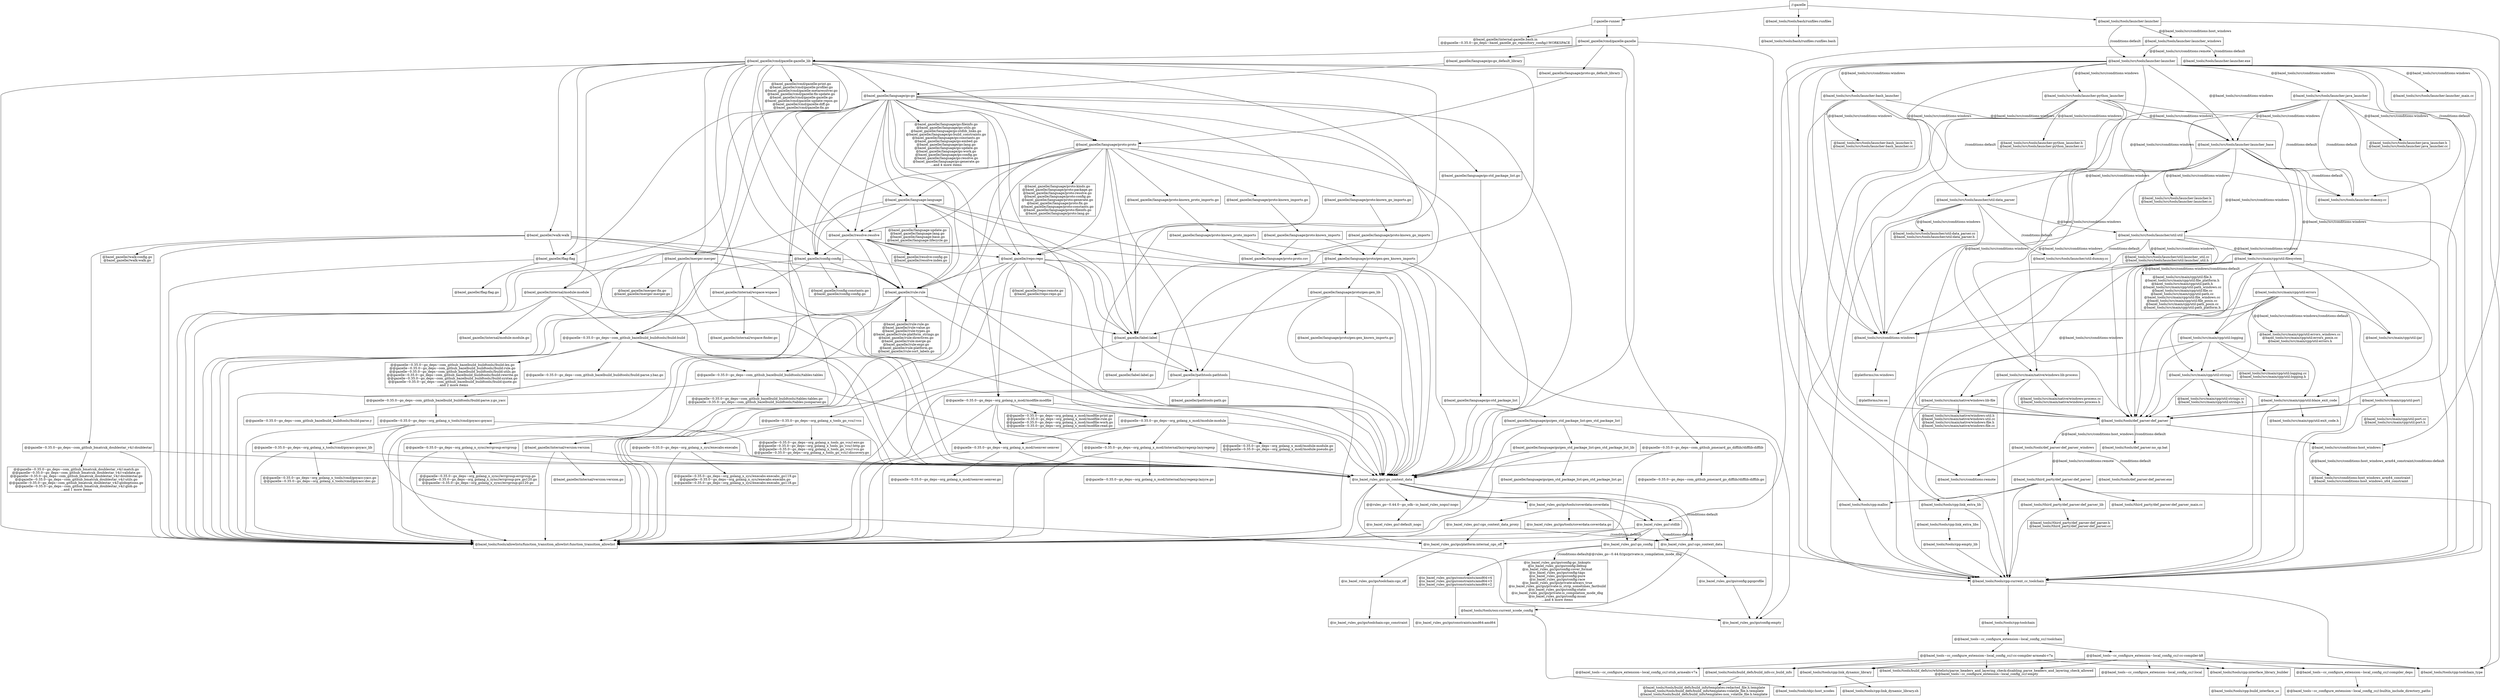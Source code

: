 digraph mygraph {
  node [shape=box];
  "//:gazelle"
  "//:gazelle" -> "//:gazelle-runner"
  "//:gazelle" -> "@bazel_tools//tools/bash/runfiles:runfiles"
  "//:gazelle" -> "@bazel_tools//tools/launcher:launcher"
  "@bazel_tools//tools/launcher:launcher"
  "@bazel_tools//tools/launcher:launcher" -> "@bazel_tools//tools/launcher:launcher_windows"
  [label="@@bazel_tools//src/conditions:host_windows"];
  "@bazel_tools//tools/launcher:launcher" -> "@bazel_tools//src/tools/launcher:launcher"
  [label="//conditions:default"];
  "@bazel_tools//tools/launcher:launcher" -> "@bazel_tools//src/conditions:host_windows"
  "@bazel_tools//tools/bash/runfiles:runfiles"
  "@bazel_tools//tools/bash/runfiles:runfiles" -> "@bazel_tools//tools/bash/runfiles:runfiles.bash"
  "@bazel_tools//tools/bash/runfiles:runfiles.bash"
  "//:gazelle-runner"
  "//:gazelle-runner" -> "@bazel_gazelle//internal:gazelle.bash.in\n@@gazelle~0.35.0~go_deps~bazel_gazelle_go_repository_config//:WORKSPACE"
  "//:gazelle-runner" -> "@bazel_gazelle//cmd/gazelle:gazelle"
  "@bazel_gazelle//cmd/gazelle:gazelle"
  "@bazel_gazelle//cmd/gazelle:gazelle" -> "@bazel_gazelle//cmd/gazelle:gazelle_lib"
  "@bazel_gazelle//cmd/gazelle:gazelle" -> "@bazel_gazelle//language/proto:go_default_library"
  "@bazel_gazelle//cmd/gazelle:gazelle" -> "@io_bazel_rules_go//:go_context_data"
  "@bazel_gazelle//cmd/gazelle:gazelle" -> "@bazel_gazelle//language/go:go_default_library"
  "@bazel_gazelle//cmd/gazelle:gazelle" -> "@io_bazel_rules_go//:stdlib"
  "@bazel_gazelle//language/proto:go_default_library"
  "@bazel_gazelle//language/proto:go_default_library" -> "@bazel_gazelle//language/proto:proto"
  "@bazel_tools//tools/launcher:launcher_windows"
  "@bazel_tools//tools/launcher:launcher_windows" -> "@bazel_tools//tools/launcher:launcher.exe"
  [label="//conditions:default"];
  "@bazel_tools//tools/launcher:launcher_windows" -> "@bazel_tools//src/conditions:remote"
  "@bazel_tools//tools/launcher:launcher_windows" -> "@bazel_tools//src/tools/launcher:launcher"
  [label="@@bazel_tools//src/conditions:remote"];
  "@bazel_tools//tools/launcher:launcher.exe"
  "@bazel_gazelle//language/go:go_default_library"
  "@bazel_gazelle//language/go:go_default_library" -> "@bazel_gazelle//language/go:go"
  "@bazel_gazelle//cmd/gazelle:gazelle_lib"
  "@bazel_gazelle//cmd/gazelle:gazelle_lib" -> "@bazel_gazelle//cmd/gazelle:print.go\n@bazel_gazelle//cmd/gazelle:profiler.go\n@bazel_gazelle//cmd/gazelle:metaresolver.go\n@bazel_gazelle//cmd/gazelle:fix-update.go\n@bazel_gazelle//cmd/gazelle:gazelle.go\n@bazel_gazelle//cmd/gazelle:update-repos.go\n@bazel_gazelle//cmd/gazelle:diff.go\n@bazel_gazelle//cmd/gazelle:fix.go"
  "@bazel_gazelle//cmd/gazelle:gazelle_lib" -> "@bazel_tools//tools/allowlists/function_transition_allowlist:function_transition_allowlist"
  "@bazel_gazelle//cmd/gazelle:gazelle_lib" -> "@io_bazel_rules_go//:go_context_data"
  "@bazel_gazelle//cmd/gazelle:gazelle_lib" -> "@@gazelle~0.35.0~go_deps~com_github_pmezard_go_difflib//difflib:difflib"
  "@bazel_gazelle//cmd/gazelle:gazelle_lib" -> "@bazel_gazelle//config:config"
  "@bazel_gazelle//cmd/gazelle:gazelle_lib" -> "@bazel_gazelle//walk:walk"
  "@bazel_gazelle//cmd/gazelle:gazelle_lib" -> "@bazel_gazelle//flag:flag"
  "@bazel_gazelle//cmd/gazelle:gazelle_lib" -> "@bazel_gazelle//rule:rule"
  "@bazel_gazelle//cmd/gazelle:gazelle_lib" -> "@bazel_gazelle//resolve:resolve"
  "@bazel_gazelle//cmd/gazelle:gazelle_lib" -> "@bazel_gazelle//repo:repo"
  "@bazel_gazelle//cmd/gazelle:gazelle_lib" -> "@bazel_gazelle//merger:merger"
  "@bazel_gazelle//cmd/gazelle:gazelle_lib" -> "@bazel_gazelle//language/proto:proto"
  "@bazel_gazelle//cmd/gazelle:gazelle_lib" -> "@bazel_gazelle//language/go:go"
  "@bazel_gazelle//cmd/gazelle:gazelle_lib" -> "@bazel_gazelle//language:language"
  "@bazel_gazelle//cmd/gazelle:gazelle_lib" -> "@bazel_gazelle//label:label"
  "@bazel_gazelle//cmd/gazelle:gazelle_lib" -> "@bazel_gazelle//internal/wspace:wspace"
  "@bazel_gazelle//cmd/gazelle:gazelle_lib" -> "@bazel_gazelle//internal/module:module"
  "@bazel_gazelle//language/go:go"
  "@bazel_gazelle//language/go:go" -> "@bazel_gazelle//language/go:fileinfo.go\n@bazel_gazelle//language/go:utils.go\n@bazel_gazelle//language/go:stdlib_links.go\n@bazel_gazelle//language/go:build_constraints.go\n@bazel_gazelle//language/go:constants.go\n@bazel_gazelle//language/go:embed.go\n@bazel_gazelle//language/go:lang.go\n@bazel_gazelle//language/go:update.go\n@bazel_gazelle//language/go:work.go\n@bazel_gazelle//language/go:config.go\n@bazel_gazelle//language/go:resolve.go\n@bazel_gazelle//language/go:generate.go\n...and 4 more items"
  "@bazel_gazelle//language/go:go" -> "@bazel_gazelle//language/go:std_package_list.go"
  "@bazel_gazelle//language/go:go" -> "@bazel_tools//tools/allowlists/function_transition_allowlist:function_transition_allowlist"
  "@bazel_gazelle//language/go:go" -> "@io_bazel_rules_go//:go_context_data"
  "@bazel_gazelle//language/go:go" -> "@@gazelle~0.35.0~go_deps~org_golang_x_sync//errgroup:errgroup"
  "@bazel_gazelle//language/go:go" -> "@@gazelle~0.35.0~go_deps~org_golang_x_mod//module:module"
  "@bazel_gazelle//language/go:go" -> "@@gazelle~0.35.0~go_deps~org_golang_x_mod//modfile:modfile"
  "@bazel_gazelle//language/go:go" -> "@@gazelle~0.35.0~go_deps~com_github_bazelbuild_buildtools//build:build"
  "@bazel_gazelle//language/go:go" -> "@bazel_gazelle//rule:rule"
  "@bazel_gazelle//language/go:go" -> "@bazel_gazelle//resolve:resolve"
  "@bazel_gazelle//language/go:go" -> "@bazel_gazelle//repo:repo"
  "@bazel_gazelle//language/go:go" -> "@bazel_gazelle//pathtools:pathtools"
  "@bazel_gazelle//language/go:go" -> "@bazel_gazelle//language/proto:proto"
  "@bazel_gazelle//language/go:go" -> "@bazel_gazelle//language:language"
  "@bazel_gazelle//language/go:go" -> "@bazel_gazelle//label:label"
  "@bazel_gazelle//language/go:go" -> "@bazel_gazelle//config:config"
  "@bazel_gazelle//language/go:go" -> "@bazel_gazelle//flag:flag"
  "@bazel_gazelle//language/go:go" -> "@bazel_gazelle//internal/module:module"
  "@bazel_gazelle//language/go:go" -> "@bazel_gazelle//internal/version:version"
  "@bazel_gazelle//internal/version:version"
  "@bazel_gazelle//internal/version:version" -> "@bazel_gazelle//internal/version:version.go"
  "@bazel_gazelle//internal/version:version" -> "@io_bazel_rules_go//:go_context_data"
  "@bazel_gazelle//internal/version:version" -> "@bazel_tools//tools/allowlists/function_transition_allowlist:function_transition_allowlist"
  "@bazel_gazelle//internal/version:version.go"
  "@bazel_gazelle//internal/module:module"
  "@bazel_gazelle//internal/module:module" -> "@bazel_gazelle//internal/module:module.go"
  "@bazel_gazelle//internal/module:module" -> "@bazel_tools//tools/allowlists/function_transition_allowlist:function_transition_allowlist"
  "@bazel_gazelle//internal/module:module" -> "@io_bazel_rules_go//:go_context_data"
  "@bazel_gazelle//internal/module:module" -> "@@gazelle~0.35.0~go_deps~com_github_bazelbuild_buildtools//build:build"
  "@bazel_gazelle//internal/module:module.go"
  "@@gazelle~0.35.0~go_deps~org_golang_x_sync//errgroup:errgroup"
  "@@gazelle~0.35.0~go_deps~org_golang_x_sync//errgroup:errgroup" -> "@@gazelle~0.35.0~go_deps~org_golang_x_sync//errgroup:errgroup.go\n@@gazelle~0.35.0~go_deps~org_golang_x_sync//errgroup:pre_go120.go\n@@gazelle~0.35.0~go_deps~org_golang_x_sync//errgroup:go120.go"
  "@@gazelle~0.35.0~go_deps~org_golang_x_sync//errgroup:errgroup" -> "@bazel_tools//tools/allowlists/function_transition_allowlist:function_transition_allowlist"
  "@@gazelle~0.35.0~go_deps~org_golang_x_sync//errgroup:errgroup" -> "@io_bazel_rules_go//:go_context_data"
  "@@gazelle~0.35.0~go_deps~org_golang_x_sync//errgroup:errgroup.go\n@@gazelle~0.35.0~go_deps~org_golang_x_sync//errgroup:pre_go120.go\n@@gazelle~0.35.0~go_deps~org_golang_x_sync//errgroup:go120.go"
  "@bazel_gazelle//language/go:std_package_list.go"
  "@bazel_gazelle//language/go:std_package_list.go" -> "@bazel_gazelle//language/go:std_package_list"
  "@bazel_gazelle//language/go:std_package_list"
  "@bazel_gazelle//language/go:std_package_list" -> "@bazel_gazelle//language/go/gen_std_package_list:gen_std_package_list"
  "@bazel_gazelle//language/go:std_package_list" -> "@io_bazel_rules_go//:go_context_data"
  "@bazel_gazelle//language/go/gen_std_package_list:gen_std_package_list"
  "@bazel_gazelle//language/go/gen_std_package_list:gen_std_package_list" -> "@bazel_gazelle//language/go/gen_std_package_list:gen_std_package_list_lib"
  "@bazel_gazelle//language/go/gen_std_package_list:gen_std_package_list" -> "@bazel_tools//tools/allowlists/function_transition_allowlist:function_transition_allowlist"
  "@bazel_gazelle//language/go/gen_std_package_list:gen_std_package_list" -> "@io_bazel_rules_go//:go_context_data"
  "@bazel_gazelle//language/go/gen_std_package_list:gen_std_package_list" -> "@io_bazel_rules_go//go/config:empty"
  "@bazel_gazelle//language/go/gen_std_package_list:gen_std_package_list_lib"
  "@bazel_gazelle//language/go/gen_std_package_list:gen_std_package_list_lib" -> "@bazel_gazelle//language/go/gen_std_package_list:gen_std_package_list.go"
  "@bazel_gazelle//language/go/gen_std_package_list:gen_std_package_list_lib" -> "@bazel_tools//tools/allowlists/function_transition_allowlist:function_transition_allowlist"
  "@bazel_gazelle//language/go/gen_std_package_list:gen_std_package_list_lib" -> "@io_bazel_rules_go//:go_context_data"
  "@bazel_gazelle//language/go/gen_std_package_list:gen_std_package_list.go"
  "@bazel_gazelle//language/go:fileinfo.go\n@bazel_gazelle//language/go:utils.go\n@bazel_gazelle//language/go:stdlib_links.go\n@bazel_gazelle//language/go:build_constraints.go\n@bazel_gazelle//language/go:constants.go\n@bazel_gazelle//language/go:embed.go\n@bazel_gazelle//language/go:lang.go\n@bazel_gazelle//language/go:update.go\n@bazel_gazelle//language/go:work.go\n@bazel_gazelle//language/go:config.go\n@bazel_gazelle//language/go:resolve.go\n@bazel_gazelle//language/go:generate.go\n...and 4 more items"
  "@bazel_gazelle//language/proto:proto"
  "@bazel_gazelle//language/proto:proto" -> "@bazel_gazelle//language/proto:kinds.go\n@bazel_gazelle//language/proto:package.go\n@bazel_gazelle//language/proto:resolve.go\n@bazel_gazelle//language/proto:config.go\n@bazel_gazelle//language/proto:generate.go\n@bazel_gazelle//language/proto:fix.go\n@bazel_gazelle//language/proto:constants.go\n@bazel_gazelle//language/proto:fileinfo.go\n@bazel_gazelle//language/proto:lang.go"
  "@bazel_gazelle//language/proto:proto" -> "@bazel_gazelle//language/proto:known_go_imports.go"
  "@bazel_gazelle//language/proto:proto" -> "@bazel_gazelle//language/proto:known_imports.go"
  "@bazel_gazelle//language/proto:proto" -> "@bazel_gazelle//language/proto:known_proto_imports.go"
  "@bazel_gazelle//language/proto:proto" -> "@bazel_tools//tools/allowlists/function_transition_allowlist:function_transition_allowlist"
  "@bazel_gazelle//language/proto:proto" -> "@io_bazel_rules_go//:go_context_data"
  "@bazel_gazelle//language/proto:proto" -> "@bazel_gazelle//rule:rule"
  "@bazel_gazelle//language/proto:proto" -> "@bazel_gazelle//resolve:resolve"
  "@bazel_gazelle//language/proto:proto" -> "@bazel_gazelle//repo:repo"
  "@bazel_gazelle//language/proto:proto" -> "@bazel_gazelle//pathtools:pathtools"
  "@bazel_gazelle//language/proto:proto" -> "@bazel_gazelle//language:language"
  "@bazel_gazelle//language/proto:proto" -> "@bazel_gazelle//label:label"
  "@bazel_gazelle//language/proto:proto" -> "@bazel_gazelle//config:config"
  "@bazel_gazelle//language:language"
  "@bazel_gazelle//language:language" -> "@bazel_gazelle//language:update.go\n@bazel_gazelle//language:lang.go\n@bazel_gazelle//language:base.go\n@bazel_gazelle//language:lifecycle.go"
  "@bazel_gazelle//language:language" -> "@bazel_tools//tools/allowlists/function_transition_allowlist:function_transition_allowlist"
  "@bazel_gazelle//language:language" -> "@io_bazel_rules_go//:go_context_data"
  "@bazel_gazelle//language:language" -> "@bazel_gazelle//rule:rule"
  "@bazel_gazelle//language:language" -> "@bazel_gazelle//resolve:resolve"
  "@bazel_gazelle//language:language" -> "@bazel_gazelle//repo:repo"
  "@bazel_gazelle//language:language" -> "@bazel_gazelle//label:label"
  "@bazel_gazelle//language:language" -> "@bazel_gazelle//config:config"
  "@bazel_gazelle//language:update.go\n@bazel_gazelle//language:lang.go\n@bazel_gazelle//language:base.go\n@bazel_gazelle//language:lifecycle.go"
  "@bazel_gazelle//language/proto:known_proto_imports.go"
  "@bazel_gazelle//language/proto:known_proto_imports.go" -> "@bazel_gazelle//language/proto:known_proto_imports"
  "@bazel_gazelle//language/proto:known_proto_imports"
  "@bazel_gazelle//language/proto:known_proto_imports" -> "@bazel_gazelle//language/proto:proto.csv"
  "@bazel_gazelle//language/proto:known_proto_imports" -> "@bazel_gazelle//language/proto/gen:gen_known_imports"
  "@bazel_gazelle//language/proto:known_imports.go"
  "@bazel_gazelle//language/proto:known_imports.go" -> "@bazel_gazelle//language/proto:known_imports"
  "@bazel_gazelle//language/proto:known_imports"
  "@bazel_gazelle//language/proto:known_imports" -> "@bazel_gazelle//language/proto:proto.csv"
  "@bazel_gazelle//language/proto:known_imports" -> "@bazel_gazelle//language/proto/gen:gen_known_imports"
  "@bazel_gazelle//language/proto:known_go_imports.go"
  "@bazel_gazelle//language/proto:known_go_imports.go" -> "@bazel_gazelle//language/proto:known_go_imports"
  "@bazel_gazelle//language/proto:known_go_imports"
  "@bazel_gazelle//language/proto:known_go_imports" -> "@bazel_gazelle//language/proto:proto.csv"
  "@bazel_gazelle//language/proto:known_go_imports" -> "@bazel_gazelle//language/proto/gen:gen_known_imports"
  "@bazel_gazelle//language/proto/gen:gen_known_imports"
  "@bazel_gazelle//language/proto/gen:gen_known_imports" -> "@bazel_gazelle//language/proto/gen:gen_lib"
  "@bazel_gazelle//language/proto/gen:gen_known_imports" -> "@bazel_tools//tools/allowlists/function_transition_allowlist:function_transition_allowlist"
  "@bazel_gazelle//language/proto/gen:gen_known_imports" -> "@io_bazel_rules_go//:go_context_data"
  "@bazel_gazelle//language/proto/gen:gen_known_imports" -> "@io_bazel_rules_go//go/config:empty"
  "@bazel_gazelle//language/proto/gen:gen_lib"
  "@bazel_gazelle//language/proto/gen:gen_lib" -> "@bazel_gazelle//language/proto/gen:gen_known_imports.go"
  "@bazel_gazelle//language/proto/gen:gen_lib" -> "@bazel_tools//tools/allowlists/function_transition_allowlist:function_transition_allowlist"
  "@bazel_gazelle//language/proto/gen:gen_lib" -> "@io_bazel_rules_go//:go_context_data"
  "@bazel_gazelle//language/proto/gen:gen_lib" -> "@bazel_gazelle//label:label"
  "@bazel_gazelle//language/proto/gen:gen_known_imports.go"
  "@bazel_gazelle//language/proto:proto.csv"
  "@bazel_gazelle//language/proto:kinds.go\n@bazel_gazelle//language/proto:package.go\n@bazel_gazelle//language/proto:resolve.go\n@bazel_gazelle//language/proto:config.go\n@bazel_gazelle//language/proto:generate.go\n@bazel_gazelle//language/proto:fix.go\n@bazel_gazelle//language/proto:constants.go\n@bazel_gazelle//language/proto:fileinfo.go\n@bazel_gazelle//language/proto:lang.go"
  "@bazel_gazelle//merger:merger"
  "@bazel_gazelle//merger:merger" -> "@bazel_gazelle//merger:fix.go\n@bazel_gazelle//merger:merger.go"
  "@bazel_gazelle//merger:merger" -> "@bazel_tools//tools/allowlists/function_transition_allowlist:function_transition_allowlist"
  "@bazel_gazelle//merger:merger" -> "@io_bazel_rules_go//:go_context_data"
  "@bazel_gazelle//merger:merger" -> "@@gazelle~0.35.0~go_deps~com_github_bazelbuild_buildtools//build:build"
  "@bazel_gazelle//merger:merger" -> "@bazel_gazelle//rule:rule"
  "@bazel_gazelle//merger:fix.go\n@bazel_gazelle//merger:merger.go"
  "@bazel_gazelle//resolve:resolve"
  "@bazel_gazelle//resolve:resolve" -> "@bazel_gazelle//resolve:config.go\n@bazel_gazelle//resolve:index.go"
  "@bazel_gazelle//resolve:resolve" -> "@bazel_tools//tools/allowlists/function_transition_allowlist:function_transition_allowlist"
  "@bazel_gazelle//resolve:resolve" -> "@io_bazel_rules_go//:go_context_data"
  "@bazel_gazelle//resolve:resolve" -> "@bazel_gazelle//rule:rule"
  "@bazel_gazelle//resolve:resolve" -> "@bazel_gazelle//repo:repo"
  "@bazel_gazelle//resolve:resolve" -> "@bazel_gazelle//label:label"
  "@bazel_gazelle//resolve:resolve" -> "@bazel_gazelle//config:config"
  "@bazel_gazelle//resolve:config.go\n@bazel_gazelle//resolve:index.go"
  "@bazel_gazelle//walk:walk"
  "@bazel_gazelle//walk:walk" -> "@bazel_gazelle//walk:config.go\n@bazel_gazelle//walk:walk.go"
  "@bazel_gazelle//walk:walk" -> "@bazel_tools//tools/allowlists/function_transition_allowlist:function_transition_allowlist"
  "@bazel_gazelle//walk:walk" -> "@io_bazel_rules_go//:go_context_data"
  "@bazel_gazelle//walk:walk" -> "@@gazelle~0.35.0~go_deps~com_github_bmatcuk_doublestar_v4//:doublestar"
  "@bazel_gazelle//walk:walk" -> "@bazel_gazelle//rule:rule"
  "@bazel_gazelle//walk:walk" -> "@bazel_gazelle//flag:flag"
  "@bazel_gazelle//walk:walk" -> "@bazel_gazelle//config:config"
  "@@gazelle~0.35.0~go_deps~com_github_bmatcuk_doublestar_v4//:doublestar"
  "@@gazelle~0.35.0~go_deps~com_github_bmatcuk_doublestar_v4//:doublestar" -> "@@gazelle~0.35.0~go_deps~com_github_bmatcuk_doublestar_v4//:match.go\n@@gazelle~0.35.0~go_deps~com_github_bmatcuk_doublestar_v4//:validate.go\n@@gazelle~0.35.0~go_deps~com_github_bmatcuk_doublestar_v4//:doublestar.go\n@@gazelle~0.35.0~go_deps~com_github_bmatcuk_doublestar_v4//:utils.go\n@@gazelle~0.35.0~go_deps~com_github_bmatcuk_doublestar_v4//:globoptions.go\n@@gazelle~0.35.0~go_deps~com_github_bmatcuk_doublestar_v4//:glob.go\n...and 1 more items"
  "@@gazelle~0.35.0~go_deps~com_github_bmatcuk_doublestar_v4//:doublestar" -> "@io_bazel_rules_go//:go_context_data"
  "@@gazelle~0.35.0~go_deps~com_github_bmatcuk_doublestar_v4//:doublestar" -> "@bazel_tools//tools/allowlists/function_transition_allowlist:function_transition_allowlist"
  "@bazel_gazelle//walk:config.go\n@bazel_gazelle//walk:walk.go"
  "@bazel_gazelle//config:config"
  "@bazel_gazelle//config:config" -> "@bazel_gazelle//config:constants.go\n@bazel_gazelle//config:config.go"
  "@bazel_gazelle//config:config" -> "@bazel_tools//tools/allowlists/function_transition_allowlist:function_transition_allowlist"
  "@bazel_gazelle//config:config" -> "@io_bazel_rules_go//:go_context_data"
  "@bazel_gazelle//config:config" -> "@bazel_gazelle//rule:rule"
  "@bazel_gazelle//config:config" -> "@bazel_gazelle//internal/wspace:wspace"
  "@bazel_gazelle//internal/wspace:wspace"
  "@bazel_gazelle//internal/wspace:wspace" -> "@bazel_gazelle//internal/wspace:finder.go"
  "@bazel_gazelle//internal/wspace:wspace" -> "@bazel_tools//tools/allowlists/function_transition_allowlist:function_transition_allowlist"
  "@bazel_gazelle//internal/wspace:wspace" -> "@io_bazel_rules_go//:go_context_data"
  "@bazel_gazelle//internal/wspace:finder.go"
  "@bazel_gazelle//config:constants.go\n@bazel_gazelle//config:config.go"
  "@@gazelle~0.35.0~go_deps~com_github_pmezard_go_difflib//difflib:difflib"
  "@@gazelle~0.35.0~go_deps~com_github_pmezard_go_difflib//difflib:difflib" -> "@@gazelle~0.35.0~go_deps~com_github_pmezard_go_difflib//difflib:difflib.go"
  "@@gazelle~0.35.0~go_deps~com_github_pmezard_go_difflib//difflib:difflib" -> "@bazel_tools//tools/allowlists/function_transition_allowlist:function_transition_allowlist"
  "@@gazelle~0.35.0~go_deps~com_github_pmezard_go_difflib//difflib:difflib" -> "@io_bazel_rules_go//:go_context_data"
  "@@gazelle~0.35.0~go_deps~com_github_pmezard_go_difflib//difflib:difflib.go"
  "@bazel_gazelle//cmd/gazelle:print.go\n@bazel_gazelle//cmd/gazelle:profiler.go\n@bazel_gazelle//cmd/gazelle:metaresolver.go\n@bazel_gazelle//cmd/gazelle:fix-update.go\n@bazel_gazelle//cmd/gazelle:gazelle.go\n@bazel_gazelle//cmd/gazelle:update-repos.go\n@bazel_gazelle//cmd/gazelle:diff.go\n@bazel_gazelle//cmd/gazelle:fix.go"
  "@@gazelle~0.35.0~go_deps~com_github_bmatcuk_doublestar_v4//:match.go\n@@gazelle~0.35.0~go_deps~com_github_bmatcuk_doublestar_v4//:validate.go\n@@gazelle~0.35.0~go_deps~com_github_bmatcuk_doublestar_v4//:doublestar.go\n@@gazelle~0.35.0~go_deps~com_github_bmatcuk_doublestar_v4//:utils.go\n@@gazelle~0.35.0~go_deps~com_github_bmatcuk_doublestar_v4//:globoptions.go\n@@gazelle~0.35.0~go_deps~com_github_bmatcuk_doublestar_v4//:glob.go\n...and 1 more items"
  "@bazel_gazelle//repo:repo"
  "@bazel_gazelle//repo:repo" -> "@bazel_gazelle//repo:remote.go\n@bazel_gazelle//repo:repo.go"
  "@bazel_gazelle//repo:repo" -> "@bazel_tools//tools/allowlists/function_transition_allowlist:function_transition_allowlist"
  "@bazel_gazelle//repo:repo" -> "@io_bazel_rules_go//:go_context_data"
  "@bazel_gazelle//repo:repo" -> "@@gazelle~0.35.0~go_deps~org_golang_x_tools_go_vcs//:vcs"
  "@bazel_gazelle//repo:repo" -> "@@gazelle~0.35.0~go_deps~org_golang_x_mod//modfile:modfile"
  "@bazel_gazelle//repo:repo" -> "@bazel_gazelle//rule:rule"
  "@bazel_gazelle//repo:repo" -> "@bazel_gazelle//pathtools:pathtools"
  "@bazel_gazelle//repo:repo" -> "@bazel_gazelle//label:label"
  "@bazel_gazelle//rule:rule"
  "@bazel_gazelle//rule:rule" -> "@bazel_gazelle//rule:rule.go\n@bazel_gazelle//rule:value.go\n@bazel_gazelle//rule:types.go\n@bazel_gazelle//rule:platform_strings.go\n@bazel_gazelle//rule:directives.go\n@bazel_gazelle//rule:merge.go\n@bazel_gazelle//rule:expr.go\n@bazel_gazelle//rule:platform.go\n@bazel_gazelle//rule:sort_labels.go"
  "@bazel_gazelle//rule:rule" -> "@bazel_tools//tools/allowlists/function_transition_allowlist:function_transition_allowlist"
  "@bazel_gazelle//rule:rule" -> "@io_bazel_rules_go//:go_context_data"
  "@bazel_gazelle//rule:rule" -> "@@gazelle~0.35.0~go_deps~com_github_bazelbuild_buildtools//tables:tables"
  "@bazel_gazelle//rule:rule" -> "@@gazelle~0.35.0~go_deps~com_github_bazelbuild_buildtools//build:build"
  "@bazel_gazelle//rule:rule" -> "@bazel_gazelle//label:label"
  "@bazel_gazelle//label:label"
  "@bazel_gazelle//label:label" -> "@bazel_gazelle//label:label.go"
  "@bazel_gazelle//label:label" -> "@bazel_tools//tools/allowlists/function_transition_allowlist:function_transition_allowlist"
  "@bazel_gazelle//label:label" -> "@io_bazel_rules_go//:go_context_data"
  "@bazel_gazelle//label:label" -> "@bazel_gazelle//pathtools:pathtools"
  "@bazel_gazelle//pathtools:pathtools"
  "@bazel_gazelle//pathtools:pathtools" -> "@bazel_gazelle//pathtools:path.go"
  "@bazel_gazelle//pathtools:pathtools" -> "@bazel_tools//tools/allowlists/function_transition_allowlist:function_transition_allowlist"
  "@bazel_gazelle//pathtools:pathtools" -> "@io_bazel_rules_go//:go_context_data"
  "@bazel_gazelle//pathtools:path.go"
  "@bazel_gazelle//label:label.go"
  "@@gazelle~0.35.0~go_deps~com_github_bazelbuild_buildtools//build:build"
  "@@gazelle~0.35.0~go_deps~com_github_bazelbuild_buildtools//build:build" -> "@@gazelle~0.35.0~go_deps~com_github_bazelbuild_buildtools//build:lex.go\n@@gazelle~0.35.0~go_deps~com_github_bazelbuild_buildtools//build:rule.go\n@@gazelle~0.35.0~go_deps~com_github_bazelbuild_buildtools//build:utils.go\n@@gazelle~0.35.0~go_deps~com_github_bazelbuild_buildtools//build:rewrite.go\n@@gazelle~0.35.0~go_deps~com_github_bazelbuild_buildtools//build:syntax.go\n@@gazelle~0.35.0~go_deps~com_github_bazelbuild_buildtools//build:quote.go\n...and 2 more items"
  "@@gazelle~0.35.0~go_deps~com_github_bazelbuild_buildtools//build:build" -> "@@gazelle~0.35.0~go_deps~com_github_bazelbuild_buildtools//build:parse.y.baz.go"
  "@@gazelle~0.35.0~go_deps~com_github_bazelbuild_buildtools//build:build" -> "@bazel_tools//tools/allowlists/function_transition_allowlist:function_transition_allowlist"
  "@@gazelle~0.35.0~go_deps~com_github_bazelbuild_buildtools//build:build" -> "@io_bazel_rules_go//:go_context_data"
  "@@gazelle~0.35.0~go_deps~com_github_bazelbuild_buildtools//build:build" -> "@@gazelle~0.35.0~go_deps~com_github_bazelbuild_buildtools//tables:tables"
  "@@gazelle~0.35.0~go_deps~com_github_bazelbuild_buildtools//build:parse.y.baz.go"
  "@@gazelle~0.35.0~go_deps~com_github_bazelbuild_buildtools//build:parse.y.baz.go" -> "@@gazelle~0.35.0~go_deps~com_github_bazelbuild_buildtools//build:parse.y.go_yacc"
  "@@gazelle~0.35.0~go_deps~com_github_bazelbuild_buildtools//build:parse.y.go_yacc"
  "@@gazelle~0.35.0~go_deps~com_github_bazelbuild_buildtools//build:parse.y.go_yacc" -> "@@gazelle~0.35.0~go_deps~com_github_bazelbuild_buildtools//build:parse.y"
  "@@gazelle~0.35.0~go_deps~com_github_bazelbuild_buildtools//build:parse.y.go_yacc" -> "@@gazelle~0.35.0~go_deps~org_golang_x_tools//cmd/goyacc:goyacc"
  "@@gazelle~0.35.0~go_deps~org_golang_x_tools//cmd/goyacc:goyacc"
  "@@gazelle~0.35.0~go_deps~org_golang_x_tools//cmd/goyacc:goyacc" -> "@@gazelle~0.35.0~go_deps~org_golang_x_tools//cmd/goyacc:goyacc_lib"
  "@@gazelle~0.35.0~go_deps~org_golang_x_tools//cmd/goyacc:goyacc" -> "@bazel_tools//tools/allowlists/function_transition_allowlist:function_transition_allowlist"
  "@@gazelle~0.35.0~go_deps~org_golang_x_tools//cmd/goyacc:goyacc" -> "@io_bazel_rules_go//:go_context_data"
  "@@gazelle~0.35.0~go_deps~org_golang_x_tools//cmd/goyacc:goyacc" -> "@io_bazel_rules_go//go/config:empty"
  "@@gazelle~0.35.0~go_deps~org_golang_x_tools//cmd/goyacc:goyacc_lib"
  "@@gazelle~0.35.0~go_deps~org_golang_x_tools//cmd/goyacc:goyacc_lib" -> "@@gazelle~0.35.0~go_deps~org_golang_x_tools//cmd/goyacc:yacc.go\n@@gazelle~0.35.0~go_deps~org_golang_x_tools//cmd/goyacc:doc.go"
  "@@gazelle~0.35.0~go_deps~org_golang_x_tools//cmd/goyacc:goyacc_lib" -> "@bazel_tools//tools/allowlists/function_transition_allowlist:function_transition_allowlist"
  "@@gazelle~0.35.0~go_deps~org_golang_x_tools//cmd/goyacc:goyacc_lib" -> "@io_bazel_rules_go//:go_context_data"
  "@@gazelle~0.35.0~go_deps~org_golang_x_tools//cmd/goyacc:yacc.go\n@@gazelle~0.35.0~go_deps~org_golang_x_tools//cmd/goyacc:doc.go"
  "@@gazelle~0.35.0~go_deps~com_github_bazelbuild_buildtools//build:lex.go\n@@gazelle~0.35.0~go_deps~com_github_bazelbuild_buildtools//build:rule.go\n@@gazelle~0.35.0~go_deps~com_github_bazelbuild_buildtools//build:utils.go\n@@gazelle~0.35.0~go_deps~com_github_bazelbuild_buildtools//build:rewrite.go\n@@gazelle~0.35.0~go_deps~com_github_bazelbuild_buildtools//build:syntax.go\n@@gazelle~0.35.0~go_deps~com_github_bazelbuild_buildtools//build:quote.go\n...and 2 more items"
  "@@gazelle~0.35.0~go_deps~com_github_bazelbuild_buildtools//tables:tables"
  "@@gazelle~0.35.0~go_deps~com_github_bazelbuild_buildtools//tables:tables" -> "@@gazelle~0.35.0~go_deps~com_github_bazelbuild_buildtools//tables:tables.go\n@@gazelle~0.35.0~go_deps~com_github_bazelbuild_buildtools//tables:jsonparser.go"
  "@@gazelle~0.35.0~go_deps~com_github_bazelbuild_buildtools//tables:tables" -> "@bazel_tools//tools/allowlists/function_transition_allowlist:function_transition_allowlist"
  "@@gazelle~0.35.0~go_deps~com_github_bazelbuild_buildtools//tables:tables" -> "@io_bazel_rules_go//:go_context_data"
  "@@gazelle~0.35.0~go_deps~com_github_bazelbuild_buildtools//tables:tables.go\n@@gazelle~0.35.0~go_deps~com_github_bazelbuild_buildtools//tables:jsonparser.go"
  "@bazel_gazelle//rule:rule.go\n@bazel_gazelle//rule:value.go\n@bazel_gazelle//rule:types.go\n@bazel_gazelle//rule:platform_strings.go\n@bazel_gazelle//rule:directives.go\n@bazel_gazelle//rule:merge.go\n@bazel_gazelle//rule:expr.go\n@bazel_gazelle//rule:platform.go\n@bazel_gazelle//rule:sort_labels.go"
  "@@gazelle~0.35.0~go_deps~org_golang_x_mod//modfile:modfile"
  "@@gazelle~0.35.0~go_deps~org_golang_x_mod//modfile:modfile" -> "@@gazelle~0.35.0~go_deps~org_golang_x_mod//modfile:print.go\n@@gazelle~0.35.0~go_deps~org_golang_x_mod//modfile:rule.go\n@@gazelle~0.35.0~go_deps~org_golang_x_mod//modfile:work.go\n@@gazelle~0.35.0~go_deps~org_golang_x_mod//modfile:read.go"
  "@@gazelle~0.35.0~go_deps~org_golang_x_mod//modfile:modfile" -> "@bazel_tools//tools/allowlists/function_transition_allowlist:function_transition_allowlist"
  "@@gazelle~0.35.0~go_deps~org_golang_x_mod//modfile:modfile" -> "@io_bazel_rules_go//:go_context_data"
  "@@gazelle~0.35.0~go_deps~org_golang_x_mod//modfile:modfile" -> "@@gazelle~0.35.0~go_deps~org_golang_x_mod//semver:semver"
  "@@gazelle~0.35.0~go_deps~org_golang_x_mod//modfile:modfile" -> "@@gazelle~0.35.0~go_deps~org_golang_x_mod//module:module"
  "@@gazelle~0.35.0~go_deps~org_golang_x_mod//modfile:modfile" -> "@@gazelle~0.35.0~go_deps~org_golang_x_mod//internal/lazyregexp:lazyregexp"
  "@@gazelle~0.35.0~go_deps~org_golang_x_mod//module:module"
  "@@gazelle~0.35.0~go_deps~org_golang_x_mod//module:module" -> "@@gazelle~0.35.0~go_deps~org_golang_x_mod//module:module.go\n@@gazelle~0.35.0~go_deps~org_golang_x_mod//module:pseudo.go"
  "@@gazelle~0.35.0~go_deps~org_golang_x_mod//module:module" -> "@bazel_tools//tools/allowlists/function_transition_allowlist:function_transition_allowlist"
  "@@gazelle~0.35.0~go_deps~org_golang_x_mod//module:module" -> "@io_bazel_rules_go//:go_context_data"
  "@@gazelle~0.35.0~go_deps~org_golang_x_mod//module:module" -> "@@gazelle~0.35.0~go_deps~org_golang_x_mod//semver:semver"
  "@@gazelle~0.35.0~go_deps~org_golang_x_mod//module:module" -> "@@gazelle~0.35.0~go_deps~org_golang_x_mod//internal/lazyregexp:lazyregexp"
  "@@gazelle~0.35.0~go_deps~org_golang_x_mod//internal/lazyregexp:lazyregexp"
  "@@gazelle~0.35.0~go_deps~org_golang_x_mod//internal/lazyregexp:lazyregexp" -> "@@gazelle~0.35.0~go_deps~org_golang_x_mod//internal/lazyregexp:lazyre.go"
  "@@gazelle~0.35.0~go_deps~org_golang_x_mod//internal/lazyregexp:lazyregexp" -> "@bazel_tools//tools/allowlists/function_transition_allowlist:function_transition_allowlist"
  "@@gazelle~0.35.0~go_deps~org_golang_x_mod//internal/lazyregexp:lazyregexp" -> "@io_bazel_rules_go//:go_context_data"
  "@@gazelle~0.35.0~go_deps~org_golang_x_mod//internal/lazyregexp:lazyre.go"
  "@@gazelle~0.35.0~go_deps~org_golang_x_mod//module:module.go\n@@gazelle~0.35.0~go_deps~org_golang_x_mod//module:pseudo.go"
  "@@gazelle~0.35.0~go_deps~org_golang_x_mod//semver:semver"
  "@@gazelle~0.35.0~go_deps~org_golang_x_mod//semver:semver" -> "@@gazelle~0.35.0~go_deps~org_golang_x_mod//semver:semver.go"
  "@@gazelle~0.35.0~go_deps~org_golang_x_mod//semver:semver" -> "@bazel_tools//tools/allowlists/function_transition_allowlist:function_transition_allowlist"
  "@@gazelle~0.35.0~go_deps~org_golang_x_mod//semver:semver" -> "@io_bazel_rules_go//:go_context_data"
  "@@gazelle~0.35.0~go_deps~org_golang_x_mod//semver:semver.go"
  "@@gazelle~0.35.0~go_deps~org_golang_x_mod//modfile:print.go\n@@gazelle~0.35.0~go_deps~org_golang_x_mod//modfile:rule.go\n@@gazelle~0.35.0~go_deps~org_golang_x_mod//modfile:work.go\n@@gazelle~0.35.0~go_deps~org_golang_x_mod//modfile:read.go"
  "@@gazelle~0.35.0~go_deps~org_golang_x_tools_go_vcs//:vcs"
  "@@gazelle~0.35.0~go_deps~org_golang_x_tools_go_vcs//:vcs" -> "@@gazelle~0.35.0~go_deps~org_golang_x_tools_go_vcs//:env.go\n@@gazelle~0.35.0~go_deps~org_golang_x_tools_go_vcs//:http.go\n@@gazelle~0.35.0~go_deps~org_golang_x_tools_go_vcs//:vcs.go\n@@gazelle~0.35.0~go_deps~org_golang_x_tools_go_vcs//:discovery.go"
  "@@gazelle~0.35.0~go_deps~org_golang_x_tools_go_vcs//:vcs" -> "@io_bazel_rules_go//:go_context_data"
  "@@gazelle~0.35.0~go_deps~org_golang_x_tools_go_vcs//:vcs" -> "@bazel_tools//tools/allowlists/function_transition_allowlist:function_transition_allowlist"
  "@@gazelle~0.35.0~go_deps~org_golang_x_tools_go_vcs//:vcs" -> "@@gazelle~0.35.0~go_deps~org_golang_x_sys//execabs:execabs"
  "@@gazelle~0.35.0~go_deps~org_golang_x_sys//execabs:execabs"
  "@@gazelle~0.35.0~go_deps~org_golang_x_sys//execabs:execabs" -> "@@gazelle~0.35.0~go_deps~org_golang_x_sys//execabs:execabs_go119.go\n@@gazelle~0.35.0~go_deps~org_golang_x_sys//execabs:execabs.go\n@@gazelle~0.35.0~go_deps~org_golang_x_sys//execabs:execabs_go118.go"
  "@@gazelle~0.35.0~go_deps~org_golang_x_sys//execabs:execabs" -> "@bazel_tools//tools/allowlists/function_transition_allowlist:function_transition_allowlist"
  "@@gazelle~0.35.0~go_deps~org_golang_x_sys//execabs:execabs" -> "@io_bazel_rules_go//:go_context_data"
  "@@gazelle~0.35.0~go_deps~org_golang_x_sys//execabs:execabs_go119.go\n@@gazelle~0.35.0~go_deps~org_golang_x_sys//execabs:execabs.go\n@@gazelle~0.35.0~go_deps~org_golang_x_sys//execabs:execabs_go118.go"
  "@@gazelle~0.35.0~go_deps~org_golang_x_tools_go_vcs//:env.go\n@@gazelle~0.35.0~go_deps~org_golang_x_tools_go_vcs//:http.go\n@@gazelle~0.35.0~go_deps~org_golang_x_tools_go_vcs//:vcs.go\n@@gazelle~0.35.0~go_deps~org_golang_x_tools_go_vcs//:discovery.go"
  "@bazel_gazelle//repo:remote.go\n@bazel_gazelle//repo:repo.go"
  "@bazel_gazelle//internal:gazelle.bash.in\n@@gazelle~0.35.0~go_deps~bazel_gazelle_go_repository_config//:WORKSPACE"
  "@bazel_gazelle//flag:flag"
  "@bazel_gazelle//flag:flag" -> "@bazel_gazelle//flag:flag.go"
  "@bazel_gazelle//flag:flag" -> "@bazel_tools//tools/allowlists/function_transition_allowlist:function_transition_allowlist"
  "@bazel_gazelle//flag:flag" -> "@io_bazel_rules_go//:go_context_data"
  "@io_bazel_rules_go//:go_context_data"
  "@io_bazel_rules_go//:go_context_data" -> "@io_bazel_rules_go//:cgo_context_data"
  [label="//conditions:default"];
  "@io_bazel_rules_go//:go_context_data" -> "@io_bazel_rules_go//:go_config"
  "@io_bazel_rules_go//:go_context_data" -> "@@rules_go~0.44.0~go_sdk~io_bazel_rules_nogo//:nogo"
  "@io_bazel_rules_go//:go_context_data" -> "@io_bazel_rules_go//:stdlib"
  "@io_bazel_rules_go//:go_context_data" -> "@bazel_tools//tools/allowlists/function_transition_allowlist:function_transition_allowlist"
  "@io_bazel_rules_go//:go_context_data" -> "@io_bazel_rules_go//go/tools/coverdata:coverdata"
  "@io_bazel_rules_go//:go_context_data" -> "@io_bazel_rules_go//go/platform:internal_cgo_off"
  "@io_bazel_rules_go//go/tools/coverdata:coverdata"
  "@io_bazel_rules_go//go/tools/coverdata:coverdata" -> "@io_bazel_rules_go//go/tools/coverdata:coverdata.go"
  "@io_bazel_rules_go//go/tools/coverdata:coverdata" -> "@io_bazel_rules_go//:stdlib"
  "@io_bazel_rules_go//go/tools/coverdata:coverdata" -> "@io_bazel_rules_go//:cgo_context_data_proxy"
  "@io_bazel_rules_go//go/tools/coverdata:coverdata" -> "@io_bazel_rules_go//:go_config"
  "@io_bazel_rules_go//:cgo_context_data_proxy"
  "@io_bazel_rules_go//:cgo_context_data_proxy" -> "@io_bazel_rules_go//:cgo_context_data"
  [label="//conditions:default"];
  "@io_bazel_rules_go//:cgo_context_data_proxy" -> "@io_bazel_rules_go//go/platform:internal_cgo_off"
  "@io_bazel_rules_go//go/tools/coverdata:coverdata.go"
  "@io_bazel_rules_go//:stdlib"
  "@io_bazel_rules_go//:stdlib" -> "@io_bazel_rules_go//:cgo_context_data"
  [label="//conditions:default"];
  "@io_bazel_rules_go//:stdlib" -> "@io_bazel_rules_go//:go_config"
  "@io_bazel_rules_go//:stdlib" -> "@bazel_tools//tools/allowlists/function_transition_allowlist:function_transition_allowlist"
  "@io_bazel_rules_go//:stdlib" -> "@io_bazel_rules_go//go/platform:internal_cgo_off"
  "@io_bazel_rules_go//go/platform:internal_cgo_off"
  "@io_bazel_rules_go//go/platform:internal_cgo_off" -> "@io_bazel_rules_go//go/toolchain:cgo_off"
  "@io_bazel_rules_go//go/toolchain:cgo_off"
  "@io_bazel_rules_go//go/toolchain:cgo_off" -> "@io_bazel_rules_go//go/toolchain:cgo_constraint"
  "@io_bazel_rules_go//go/toolchain:cgo_constraint"
  "@@rules_go~0.44.0~go_sdk~io_bazel_rules_nogo//:nogo"
  "@@rules_go~0.44.0~go_sdk~io_bazel_rules_nogo//:nogo" -> "@io_bazel_rules_go//:default_nogo"
  "@io_bazel_rules_go//:default_nogo"
  "@io_bazel_rules_go//:go_config"
  "@io_bazel_rules_go//:go_config" -> "@io_bazel_rules_go//go/config:pgoprofile"
  "@io_bazel_rules_go//:go_config" -> "@io_bazel_rules_go//go/constraints/amd64:v4\n@io_bazel_rules_go//go/constraints/amd64:v3\n@io_bazel_rules_go//go/constraints/amd64:v2"
  "@io_bazel_rules_go//:go_config" -> "@io_bazel_rules_go//go/config:gc_linkopts\n@io_bazel_rules_go//go/config:debug\n@io_bazel_rules_go//go/config:cover_format\n@io_bazel_rules_go//go/config:tags\n@io_bazel_rules_go//go/config:pure\n@io_bazel_rules_go//go/config:race\n@io_bazel_rules_go//go/private:always_true\n@io_bazel_rules_go//go/private:is_strip_sometimes_fastbuild\n@io_bazel_rules_go//go/config:static\n@io_bazel_rules_go//go/private:is_compilation_mode_dbg\n@io_bazel_rules_go//go/config:msan\n...and 4 more items"
  [label="//conditions:default@@rules_go~0.44.0//go/private:is_compilation_mode_dbg"];
  "@io_bazel_rules_go//go/config:gc_linkopts\n@io_bazel_rules_go//go/config:debug\n@io_bazel_rules_go//go/config:cover_format\n@io_bazel_rules_go//go/config:tags\n@io_bazel_rules_go//go/config:pure\n@io_bazel_rules_go//go/config:race\n@io_bazel_rules_go//go/private:always_true\n@io_bazel_rules_go//go/private:is_strip_sometimes_fastbuild\n@io_bazel_rules_go//go/config:static\n@io_bazel_rules_go//go/private:is_compilation_mode_dbg\n@io_bazel_rules_go//go/config:msan\n...and 4 more items"
  "@io_bazel_rules_go//go/constraints/amd64:v4\n@io_bazel_rules_go//go/constraints/amd64:v3\n@io_bazel_rules_go//go/constraints/amd64:v2"
  "@io_bazel_rules_go//go/constraints/amd64:v4\n@io_bazel_rules_go//go/constraints/amd64:v3\n@io_bazel_rules_go//go/constraints/amd64:v2" -> "@io_bazel_rules_go//go/constraints/amd64:amd64"
  "@io_bazel_rules_go//go/constraints/amd64:amd64"
  "@io_bazel_rules_go//go/config:pgoprofile"
  "@io_bazel_rules_go//go/config:pgoprofile" -> "@io_bazel_rules_go//go/config:empty"
  "@io_bazel_rules_go//go/config:empty"
  "@io_bazel_rules_go//:cgo_context_data"
  "@io_bazel_rules_go//:cgo_context_data" -> "@bazel_tools//tools/osx:current_xcode_config"
  "@io_bazel_rules_go//:cgo_context_data" -> "@bazel_tools//tools/cpp:current_cc_toolchain"
  "@bazel_tools//tools/osx:current_xcode_config"
  "@bazel_tools//tools/osx:current_xcode_config" -> "@bazel_tools//tools/objc:host_xcodes"
  "@bazel_tools//tools/allowlists/function_transition_allowlist:function_transition_allowlist"
  "@bazel_gazelle//flag:flag.go"
  "@@gazelle~0.35.0~go_deps~com_github_bazelbuild_buildtools//build:parse.y"
  "@bazel_tools//src/tools/launcher:launcher"
  "@bazel_tools//src/tools/launcher:launcher" -> "@bazel_tools//src/tools/launcher:dummy.cc"
  [label="//conditions:default"];
  "@bazel_tools//src/tools/launcher:launcher" -> "@bazel_tools//src/tools/launcher:launcher_main.cc"
  [label="@@bazel_tools//src/conditions:windows"];
  "@bazel_tools//src/tools/launcher:launcher" -> "@bazel_tools//src/tools/launcher:bash_launcher"
  [label="@@bazel_tools//src/conditions:windows"];
  "@bazel_tools//src/tools/launcher:launcher" -> "@bazel_tools//src/tools/launcher:java_launcher"
  [label="@@bazel_tools//src/conditions:windows"];
  "@bazel_tools//src/tools/launcher:launcher" -> "@bazel_tools//src/conditions:windows"
  "@bazel_tools//src/tools/launcher:launcher" -> "@bazel_tools//src/tools/launcher:launcher_base"
  [label="@@bazel_tools//src/conditions:windows"];
  "@bazel_tools//src/tools/launcher:launcher" -> "@bazel_tools//src/tools/launcher:python_launcher"
  [label="@@bazel_tools//src/conditions:windows"];
  "@bazel_tools//src/tools/launcher:launcher" -> "@bazel_tools//tools/def_parser:def_parser"
  "@bazel_tools//src/tools/launcher:launcher" -> "@bazel_tools//src/tools/launcher/util:util"
  [label="@@bazel_tools//src/conditions:windows"];
  "@bazel_tools//src/tools/launcher:launcher" -> "@bazel_tools//src/tools/launcher/util:data_parser"
  [label="@@bazel_tools//src/conditions:windows"];
  "@bazel_tools//src/tools/launcher:launcher" -> "@bazel_tools//tools/cpp:malloc"
  "@bazel_tools//src/tools/launcher:launcher" -> "@bazel_tools//tools/cpp:link_extra_lib"
  "@bazel_tools//src/tools/launcher:launcher" -> "@bazel_tools//tools/cpp:current_cc_toolchain"
  "@bazel_tools//src/tools/launcher:launcher" -> "@bazel_tools//tools/cpp:toolchain_type"
  "@bazel_tools//src/tools/launcher:python_launcher"
  "@bazel_tools//src/tools/launcher:python_launcher" -> "@bazel_tools//src/tools/launcher:dummy.cc"
  [label="//conditions:default"];
  "@bazel_tools//src/tools/launcher:python_launcher" -> "@bazel_tools//src/tools/launcher:python_launcher.h\n@bazel_tools//src/tools/launcher:python_launcher.cc"
  [label="@@bazel_tools//src/conditions:windows"];
  "@bazel_tools//src/tools/launcher:python_launcher" -> "@bazel_tools//src/tools/launcher:launcher_base"
  [label="@@bazel_tools//src/conditions:windows"];
  "@bazel_tools//src/tools/launcher:python_launcher" -> "@bazel_tools//src/conditions:windows"
  "@bazel_tools//src/tools/launcher:python_launcher" -> "@bazel_tools//src/main/native/windows:lib-process"
  [label="@@bazel_tools//src/conditions:windows"];
  "@bazel_tools//src/tools/launcher:python_launcher" -> "@bazel_tools//tools/def_parser:def_parser"
  "@bazel_tools//src/tools/launcher:python_launcher" -> "@bazel_tools//tools/cpp:current_cc_toolchain"
  "@bazel_tools//src/tools/launcher:python_launcher.h\n@bazel_tools//src/tools/launcher:python_launcher.cc"
  "@bazel_tools//src/tools/launcher:java_launcher"
  "@bazel_tools//src/tools/launcher:java_launcher" -> "@bazel_tools//src/tools/launcher:dummy.cc"
  [label="//conditions:default"];
  "@bazel_tools//src/tools/launcher:java_launcher" -> "@bazel_tools//src/tools/launcher:java_launcher.h\n@bazel_tools//src/tools/launcher:java_launcher.cc"
  [label="@@bazel_tools//src/conditions:windows"];
  "@bazel_tools//src/tools/launcher:java_launcher" -> "@bazel_tools//src/tools/launcher:launcher_base"
  [label="@@bazel_tools//src/conditions:windows"];
  "@bazel_tools//src/tools/launcher:java_launcher" -> "@bazel_tools//src/conditions:windows"
  "@bazel_tools//src/tools/launcher:java_launcher" -> "@bazel_tools//src/main/native/windows:lib-process"
  [label="@@bazel_tools//src/conditions:windows"];
  "@bazel_tools//src/tools/launcher:java_launcher" -> "@bazel_tools//tools/def_parser:def_parser"
  "@bazel_tools//src/tools/launcher:java_launcher" -> "@bazel_tools//tools/cpp:current_cc_toolchain"
  "@bazel_tools//src/main/native/windows:lib-process"
  "@bazel_tools//src/main/native/windows:lib-process" -> "@bazel_tools//src/main/native/windows:process.cc\n@bazel_tools//src/main/native/windows:process.h"
  "@bazel_tools//src/main/native/windows:lib-process" -> "@bazel_tools//src/main/native/windows:lib-file"
  "@bazel_tools//src/main/native/windows:lib-process" -> "@bazel_tools//tools/cpp:current_cc_toolchain"
  "@bazel_tools//src/main/native/windows:lib-process" -> "@bazel_tools//tools/def_parser:def_parser"
  "@bazel_tools//src/main/native/windows:process.cc\n@bazel_tools//src/main/native/windows:process.h"
  "@bazel_tools//src/tools/launcher:java_launcher.h\n@bazel_tools//src/tools/launcher:java_launcher.cc"
  "@bazel_tools//src/tools/launcher:bash_launcher"
  "@bazel_tools//src/tools/launcher:bash_launcher" -> "@bazel_tools//src/tools/launcher:dummy.cc"
  [label="//conditions:default"];
  "@bazel_tools//src/tools/launcher:bash_launcher" -> "@bazel_tools//src/tools/launcher:bash_launcher.h\n@bazel_tools//src/tools/launcher:bash_launcher.cc"
  [label="@@bazel_tools//src/conditions:windows"];
  "@bazel_tools//src/tools/launcher:bash_launcher" -> "@bazel_tools//src/tools/launcher:launcher_base"
  [label="@@bazel_tools//src/conditions:windows"];
  "@bazel_tools//src/tools/launcher:bash_launcher" -> "@bazel_tools//src/conditions:windows"
  "@bazel_tools//src/tools/launcher:bash_launcher" -> "@bazel_tools//tools/def_parser:def_parser"
  "@bazel_tools//src/tools/launcher:bash_launcher" -> "@bazel_tools//tools/cpp:current_cc_toolchain"
  "@bazel_tools//src/tools/launcher:launcher_base"
  "@bazel_tools//src/tools/launcher:launcher_base" -> "@bazel_tools//src/tools/launcher:dummy.cc"
  [label="//conditions:default"];
  "@bazel_tools//src/tools/launcher:launcher_base" -> "@bazel_tools//src/tools/launcher:launcher.h\n@bazel_tools//src/tools/launcher:launcher.cc"
  [label="@@bazel_tools//src/conditions:windows"];
  "@bazel_tools//src/tools/launcher:launcher_base" -> "@bazel_tools//src/conditions:windows"
  "@bazel_tools//src/tools/launcher:launcher_base" -> "@bazel_tools//src/main/cpp/util:filesystem"
  [label="@@bazel_tools//src/conditions:windows"];
  "@bazel_tools//src/tools/launcher:launcher_base" -> "@bazel_tools//src/tools/launcher/util:util"
  [label="@@bazel_tools//src/conditions:windows"];
  "@bazel_tools//src/tools/launcher:launcher_base" -> "@bazel_tools//src/tools/launcher/util:data_parser"
  [label="@@bazel_tools//src/conditions:windows"];
  "@bazel_tools//src/tools/launcher:launcher_base" -> "@bazel_tools//tools/def_parser:def_parser"
  "@bazel_tools//src/tools/launcher:launcher_base" -> "@bazel_tools//tools/cpp:current_cc_toolchain"
  "@bazel_tools//src/tools/launcher/util:data_parser"
  "@bazel_tools//src/tools/launcher/util:data_parser" -> "@bazel_tools//src/tools/launcher/util:dummy.cc"
  [label="//conditions:default"];
  "@bazel_tools//src/tools/launcher/util:data_parser" -> "@bazel_tools//src/tools/launcher/util:data_parser.cc\n@bazel_tools//src/tools/launcher/util:data_parser.h"
  [label="@@bazel_tools//src/conditions:windows"];
  "@bazel_tools//src/tools/launcher/util:data_parser" -> "@bazel_tools//src/tools/launcher/util:util"
  [label="@@bazel_tools//src/conditions:windows"];
  "@bazel_tools//src/tools/launcher/util:data_parser" -> "@bazel_tools//tools/cpp:current_cc_toolchain"
  "@bazel_tools//src/tools/launcher/util:data_parser" -> "@bazel_tools//tools/def_parser:def_parser"
  "@bazel_tools//src/tools/launcher/util:data_parser" -> "@bazel_tools//src/conditions:windows"
  "@bazel_tools//src/tools/launcher/util:data_parser.cc\n@bazel_tools//src/tools/launcher/util:data_parser.h"
  "@bazel_tools//src/tools/launcher/util:util"
  "@bazel_tools//src/tools/launcher/util:util" -> "@bazel_tools//src/tools/launcher/util:dummy.cc"
  [label="//conditions:default"];
  "@bazel_tools//src/tools/launcher/util:util" -> "@bazel_tools//src/tools/launcher/util:launcher_util.cc\n@bazel_tools//src/tools/launcher/util:launcher_util.h"
  [label="@@bazel_tools//src/conditions:windows"];
  "@bazel_tools//src/tools/launcher/util:util" -> "@bazel_tools//tools/cpp:current_cc_toolchain"
  "@bazel_tools//src/tools/launcher/util:util" -> "@bazel_tools//tools/def_parser:def_parser"
  "@bazel_tools//src/tools/launcher/util:util" -> "@bazel_tools//src/main/cpp/util:filesystem"
  [label="@@bazel_tools//src/conditions:windows"];
  "@bazel_tools//src/tools/launcher/util:util" -> "@bazel_tools//src/conditions:windows"
  "@bazel_tools//src/tools/launcher/util:launcher_util.cc\n@bazel_tools//src/tools/launcher/util:launcher_util.h"
  "@bazel_tools//src/tools/launcher/util:dummy.cc"
  "@bazel_tools//src/main/cpp/util:filesystem"
  "@bazel_tools//src/main/cpp/util:filesystem" -> "@bazel_tools//src/main/cpp/util:ijar"
  "@bazel_tools//src/main/cpp/util:filesystem" -> "@bazel_tools//src/main/cpp/util:file.h\n@bazel_tools//src/main/cpp/util:file_platform.h\n@bazel_tools//src/main/cpp/util:path.h\n@bazel_tools//src/main/cpp/util:path_windows.cc\n@bazel_tools//src/main/cpp/util:file.cc\n@bazel_tools//src/main/cpp/util:path.cc\n@bazel_tools//src/main/cpp/util:file_windows.cc\n@bazel_tools//src/main/cpp/util:file_posix.cc\n@bazel_tools//src/main/cpp/util:path_posix.cc\n@bazel_tools//src/main/cpp/util:path_platform.h"
  [label="@@bazel_tools//src/conditions:windows//conditions:default"];
  "@bazel_tools//src/main/cpp/util:filesystem" -> "@bazel_tools//src/main/cpp/util:blaze_exit_code"
  "@bazel_tools//src/main/cpp/util:filesystem" -> "@bazel_tools//src/main/cpp/util:errors"
  "@bazel_tools//src/main/cpp/util:filesystem" -> "@bazel_tools//src/main/cpp/util:logging"
  "@bazel_tools//src/main/cpp/util:filesystem" -> "@bazel_tools//src/main/cpp/util:strings"
  "@bazel_tools//src/main/cpp/util:filesystem" -> "@bazel_tools//tools/cpp:current_cc_toolchain"
  "@bazel_tools//src/main/cpp/util:filesystem" -> "@bazel_tools//tools/def_parser:def_parser"
  "@bazel_tools//src/main/cpp/util:filesystem" -> "@bazel_tools//src/main/native/windows:lib-file"
  [label="@@bazel_tools//src/conditions:windows"];
  "@bazel_tools//src/main/cpp/util:filesystem" -> "@bazel_tools//src/conditions:windows"
  "@bazel_tools//src/main/native/windows:lib-file"
  "@bazel_tools//src/main/native/windows:lib-file" -> "@bazel_tools//src/main/native/windows:util.h\n@bazel_tools//src/main/native/windows:util.cc\n@bazel_tools//src/main/native/windows:file.h\n@bazel_tools//src/main/native/windows:file.cc"
  "@bazel_tools//src/main/native/windows:lib-file" -> "@bazel_tools//tools/cpp:current_cc_toolchain"
  "@bazel_tools//src/main/native/windows:lib-file" -> "@bazel_tools//tools/def_parser:def_parser"
  "@bazel_tools//src/main/native/windows:util.h\n@bazel_tools//src/main/native/windows:util.cc\n@bazel_tools//src/main/native/windows:file.h\n@bazel_tools//src/main/native/windows:file.cc"
  "@bazel_tools//src/main/cpp/util:errors"
  "@bazel_tools//src/main/cpp/util:errors" -> "@bazel_tools//src/main/cpp/util:ijar"
  "@bazel_tools//src/main/cpp/util:errors" -> "@bazel_tools//src/main/cpp/util:errors_windows.cc\n@bazel_tools//src/main/cpp/util:errors_posix.cc\n@bazel_tools//src/main/cpp/util:errors.h"
  [label="@@bazel_tools//src/conditions:windows//conditions:default"];
  "@bazel_tools//src/main/cpp/util:errors" -> "@bazel_tools//src/main/cpp/util:logging"
  "@bazel_tools//src/main/cpp/util:errors" -> "@bazel_tools//src/main/cpp/util:port"
  "@bazel_tools//src/main/cpp/util:errors" -> "@bazel_tools//src/main/cpp/util:strings"
  "@bazel_tools//src/main/cpp/util:errors" -> "@bazel_tools//tools/cpp:current_cc_toolchain"
  "@bazel_tools//src/main/cpp/util:errors" -> "@bazel_tools//tools/def_parser:def_parser"
  "@bazel_tools//src/main/cpp/util:errors" -> "@bazel_tools//src/conditions:windows"
  "@bazel_tools//src/main/cpp/util:port"
  "@bazel_tools//src/main/cpp/util:port" -> "@bazel_tools//src/main/cpp/util:port.cc\n@bazel_tools//src/main/cpp/util:port.h"
  "@bazel_tools//src/main/cpp/util:port" -> "@bazel_tools//tools/cpp:current_cc_toolchain"
  "@bazel_tools//src/main/cpp/util:port" -> "@bazel_tools//tools/def_parser:def_parser"
  "@bazel_tools//src/main/cpp/util:port.cc\n@bazel_tools//src/main/cpp/util:port.h"
  "@bazel_tools//src/main/cpp/util:logging"
  "@bazel_tools//src/main/cpp/util:logging" -> "@bazel_tools//src/main/cpp/util:logging.cc\n@bazel_tools//src/main/cpp/util:logging.h"
  "@bazel_tools//src/main/cpp/util:logging" -> "@bazel_tools//src/main/cpp/util:blaze_exit_code"
  "@bazel_tools//src/main/cpp/util:logging" -> "@bazel_tools//src/main/cpp/util:strings"
  "@bazel_tools//src/main/cpp/util:logging" -> "@bazel_tools//tools/cpp:current_cc_toolchain"
  "@bazel_tools//src/main/cpp/util:logging" -> "@bazel_tools//tools/def_parser:def_parser"
  "@bazel_tools//src/main/cpp/util:strings"
  "@bazel_tools//src/main/cpp/util:strings" -> "@bazel_tools//src/main/cpp/util:strings.cc\n@bazel_tools//src/main/cpp/util:strings.h"
  "@bazel_tools//src/main/cpp/util:strings" -> "@bazel_tools//src/main/cpp/util:blaze_exit_code"
  "@bazel_tools//src/main/cpp/util:strings" -> "@bazel_tools//tools/cpp:current_cc_toolchain"
  "@bazel_tools//src/main/cpp/util:strings" -> "@bazel_tools//tools/def_parser:def_parser"
  "@bazel_tools//src/main/cpp/util:strings.cc\n@bazel_tools//src/main/cpp/util:strings.h"
  "@bazel_tools//src/main/cpp/util:logging.cc\n@bazel_tools//src/main/cpp/util:logging.h"
  "@bazel_tools//src/main/cpp/util:errors_windows.cc\n@bazel_tools//src/main/cpp/util:errors_posix.cc\n@bazel_tools//src/main/cpp/util:errors.h"
  "@bazel_tools//src/main/cpp/util:blaze_exit_code"
  "@bazel_tools//src/main/cpp/util:blaze_exit_code" -> "@bazel_tools//src/main/cpp/util:exit_code.h"
  "@bazel_tools//src/main/cpp/util:blaze_exit_code" -> "@bazel_tools//tools/cpp:current_cc_toolchain"
  "@bazel_tools//src/main/cpp/util:blaze_exit_code" -> "@bazel_tools//tools/def_parser:def_parser"
  "@bazel_tools//tools/def_parser:def_parser"
  "@bazel_tools//tools/def_parser:def_parser" -> "@bazel_tools//tools/def_parser:def_parser_windows"
  [label="@@bazel_tools//src/conditions:host_windows"];
  "@bazel_tools//tools/def_parser:def_parser" -> "@bazel_tools//tools/def_parser:no_op.bat"
  [label="//conditions:default"];
  "@bazel_tools//tools/def_parser:def_parser" -> "@bazel_tools//src/conditions:host_windows"
  "@bazel_tools//src/conditions:host_windows"
  "@bazel_tools//src/conditions:host_windows" -> "@bazel_tools//src/conditions:host_windows_arm64_constraint\n@bazel_tools//src/conditions:host_windows_x64_constraint"
  [label="@@bazel_tools//src/conditions:host_windows_arm64_constraint//conditions:default"];
  "@bazel_tools//src/conditions:host_windows_arm64_constraint\n@bazel_tools//src/conditions:host_windows_x64_constraint"
  "@bazel_tools//tools/def_parser:no_op.bat"
  "@bazel_tools//tools/def_parser:def_parser_windows"
  "@bazel_tools//tools/def_parser:def_parser_windows" -> "@bazel_tools//tools/def_parser:def_parser.exe"
  [label="//conditions:default"];
  "@bazel_tools//tools/def_parser:def_parser_windows" -> "@bazel_tools//third_party/def_parser:def_parser"
  [label="@@bazel_tools//src/conditions:remote"];
  "@bazel_tools//tools/def_parser:def_parser_windows" -> "@bazel_tools//src/conditions:remote"
  "@bazel_tools//src/conditions:remote"
  "@bazel_tools//third_party/def_parser:def_parser"
  "@bazel_tools//third_party/def_parser:def_parser" -> "@bazel_tools//third_party/def_parser:def_parser_main.cc"
  "@bazel_tools//third_party/def_parser:def_parser" -> "@bazel_tools//third_party/def_parser:def_parser_lib"
  "@bazel_tools//third_party/def_parser:def_parser" -> "@bazel_tools//tools/cpp:toolchain_type"
  "@bazel_tools//third_party/def_parser:def_parser" -> "@bazel_tools//tools/cpp:current_cc_toolchain"
  "@bazel_tools//third_party/def_parser:def_parser" -> "@bazel_tools//tools/cpp:link_extra_lib"
  "@bazel_tools//third_party/def_parser:def_parser" -> "@bazel_tools//tools/cpp:malloc"
  "@bazel_tools//tools/cpp:malloc"
  "@bazel_tools//tools/cpp:malloc" -> "@bazel_tools//tools/cpp:current_cc_toolchain"
  "@bazel_tools//tools/cpp:link_extra_lib"
  "@bazel_tools//tools/cpp:link_extra_lib" -> "@bazel_tools//tools/cpp:link_extra_libs"
  "@bazel_tools//tools/cpp:link_extra_lib" -> "@bazel_tools//tools/cpp:current_cc_toolchain"
  "@bazel_tools//tools/cpp:link_extra_libs"
  "@bazel_tools//tools/cpp:link_extra_libs" -> "@bazel_tools//tools/cpp:empty_lib"
  "@bazel_tools//tools/cpp:empty_lib"
  "@bazel_tools//tools/cpp:empty_lib" -> "@bazel_tools//tools/cpp:current_cc_toolchain"
  "@bazel_tools//third_party/def_parser:def_parser_lib"
  "@bazel_tools//third_party/def_parser:def_parser_lib" -> "@bazel_tools//third_party/def_parser:def_parser.h\n@bazel_tools//third_party/def_parser:def_parser.cc"
  "@bazel_tools//third_party/def_parser:def_parser_lib" -> "@bazel_tools//tools/cpp:current_cc_toolchain"
  "@bazel_tools//third_party/def_parser:def_parser.h\n@bazel_tools//third_party/def_parser:def_parser.cc"
  "@bazel_tools//third_party/def_parser:def_parser_main.cc"
  "@bazel_tools//tools/def_parser:def_parser.exe"
  "@bazel_tools//tools/cpp:current_cc_toolchain"
  "@bazel_tools//tools/cpp:current_cc_toolchain" -> "@bazel_tools//tools/cpp:toolchain"
  "@bazel_tools//tools/cpp:current_cc_toolchain" -> "@bazel_tools//tools/cpp:toolchain_type"
  "@bazel_tools//tools/cpp:toolchain"
  "@bazel_tools//tools/cpp:toolchain" -> "@@bazel_tools~cc_configure_extension~local_config_cc//:toolchain"
  "@@bazel_tools~cc_configure_extension~local_config_cc//:toolchain"
  "@@bazel_tools~cc_configure_extension~local_config_cc//:toolchain" -> "@@bazel_tools~cc_configure_extension~local_config_cc//:cc-compiler-k8"
  "@@bazel_tools~cc_configure_extension~local_config_cc//:toolchain" -> "@@bazel_tools~cc_configure_extension~local_config_cc//:cc-compiler-armeabi-v7a"
  "@@bazel_tools~cc_configure_extension~local_config_cc//:cc-compiler-armeabi-v7a"
  "@@bazel_tools~cc_configure_extension~local_config_cc//:cc-compiler-armeabi-v7a" -> "@bazel_tools//tools/build_defs/cc/whitelists/parse_headers_and_layering_check:disabling_parse_headers_and_layering_check_allowed\n@@bazel_tools~cc_configure_extension~local_config_cc//:empty"
  "@@bazel_tools~cc_configure_extension~local_config_cc//:cc-compiler-armeabi-v7a" -> "@@bazel_tools~cc_configure_extension~local_config_cc//:stub_armeabi-v7a"
  "@@bazel_tools~cc_configure_extension~local_config_cc//:cc-compiler-armeabi-v7a" -> "@bazel_tools//tools/build_defs/build_info:cc_build_info"
  "@@bazel_tools~cc_configure_extension~local_config_cc//:cc-compiler-armeabi-v7a" -> "@bazel_tools//tools/cpp:toolchain_type"
  "@@bazel_tools~cc_configure_extension~local_config_cc//:cc-compiler-armeabi-v7a" -> "@bazel_tools//tools/cpp:link_dynamic_library"
  "@@bazel_tools~cc_configure_extension~local_config_cc//:cc-compiler-armeabi-v7a" -> "@bazel_tools//tools/cpp:interface_library_builder"
  "@@bazel_tools~cc_configure_extension~local_config_cc//:stub_armeabi-v7a"
  "@@bazel_tools~cc_configure_extension~local_config_cc//:cc-compiler-k8"
  "@@bazel_tools~cc_configure_extension~local_config_cc//:cc-compiler-k8" -> "@@bazel_tools~cc_configure_extension~local_config_cc//:compiler_deps"
  "@@bazel_tools~cc_configure_extension~local_config_cc//:cc-compiler-k8" -> "@bazel_tools//tools/build_defs/cc/whitelists/parse_headers_and_layering_check:disabling_parse_headers_and_layering_check_allowed\n@@bazel_tools~cc_configure_extension~local_config_cc//:empty"
  "@@bazel_tools~cc_configure_extension~local_config_cc//:cc-compiler-k8" -> "@@bazel_tools~cc_configure_extension~local_config_cc//:local"
  "@@bazel_tools~cc_configure_extension~local_config_cc//:cc-compiler-k8" -> "@bazel_tools//tools/build_defs/build_info:cc_build_info"
  "@@bazel_tools~cc_configure_extension~local_config_cc//:cc-compiler-k8" -> "@bazel_tools//tools/cpp:toolchain_type"
  "@@bazel_tools~cc_configure_extension~local_config_cc//:cc-compiler-k8" -> "@bazel_tools//tools/cpp:link_dynamic_library"
  "@@bazel_tools~cc_configure_extension~local_config_cc//:cc-compiler-k8" -> "@bazel_tools//tools/cpp:interface_library_builder"
  "@bazel_tools//tools/cpp:interface_library_builder"
  "@bazel_tools//tools/cpp:interface_library_builder" -> "@bazel_tools//tools/cpp:build_interface_so"
  "@bazel_tools//tools/cpp:build_interface_so"
  "@bazel_tools//tools/cpp:link_dynamic_library"
  "@bazel_tools//tools/cpp:link_dynamic_library" -> "@bazel_tools//tools/cpp:link_dynamic_library.sh"
  "@bazel_tools//tools/cpp:link_dynamic_library.sh"
  "@bazel_tools//tools/cpp:toolchain_type"
  "@bazel_tools//tools/build_defs/build_info:cc_build_info"
  "@bazel_tools//tools/build_defs/build_info:cc_build_info" -> "@bazel_tools//tools/build_defs/build_info/templates:redacted_file.h.template\n@bazel_tools//tools/build_defs/build_info/templates:volatile_file.h.template\n@bazel_tools//tools/build_defs/build_info/templates:non_volatile_file.h.template"
  "@bazel_tools//tools/build_defs/build_info/templates:redacted_file.h.template\n@bazel_tools//tools/build_defs/build_info/templates:volatile_file.h.template\n@bazel_tools//tools/build_defs/build_info/templates:non_volatile_file.h.template"
  "@@bazel_tools~cc_configure_extension~local_config_cc//:local"
  "@@bazel_tools~cc_configure_extension~local_config_cc//:local" -> "@bazel_tools//tools/objc:host_xcodes"
  "@bazel_tools//tools/objc:host_xcodes"
  "@bazel_tools//tools/build_defs/cc/whitelists/parse_headers_and_layering_check:disabling_parse_headers_and_layering_check_allowed\n@@bazel_tools~cc_configure_extension~local_config_cc//:empty"
  "@@bazel_tools~cc_configure_extension~local_config_cc//:compiler_deps"
  "@@bazel_tools~cc_configure_extension~local_config_cc//:compiler_deps" -> "@@bazel_tools~cc_configure_extension~local_config_cc//:builtin_include_directory_paths"
  "@@bazel_tools~cc_configure_extension~local_config_cc//:builtin_include_directory_paths"
  "@bazel_tools//src/main/cpp/util:exit_code.h"
  "@bazel_tools//src/main/cpp/util:file.h\n@bazel_tools//src/main/cpp/util:file_platform.h\n@bazel_tools//src/main/cpp/util:path.h\n@bazel_tools//src/main/cpp/util:path_windows.cc\n@bazel_tools//src/main/cpp/util:file.cc\n@bazel_tools//src/main/cpp/util:path.cc\n@bazel_tools//src/main/cpp/util:file_windows.cc\n@bazel_tools//src/main/cpp/util:file_posix.cc\n@bazel_tools//src/main/cpp/util:path_posix.cc\n@bazel_tools//src/main/cpp/util:path_platform.h"
  "@bazel_tools//src/main/cpp/util:ijar"
  "@bazel_tools//src/conditions:windows"
  "@bazel_tools//src/conditions:windows" -> "@platforms//os:windows"
  "@platforms//os:windows"
  "@platforms//os:windows" -> "@platforms//os:os"
  "@platforms//os:os"
  "@bazel_tools//src/tools/launcher:launcher.h\n@bazel_tools//src/tools/launcher:launcher.cc"
  "@bazel_tools//src/tools/launcher:bash_launcher.h\n@bazel_tools//src/tools/launcher:bash_launcher.cc"
  "@bazel_tools//src/tools/launcher:launcher_main.cc"
  "@bazel_tools//src/tools/launcher:dummy.cc"
}
